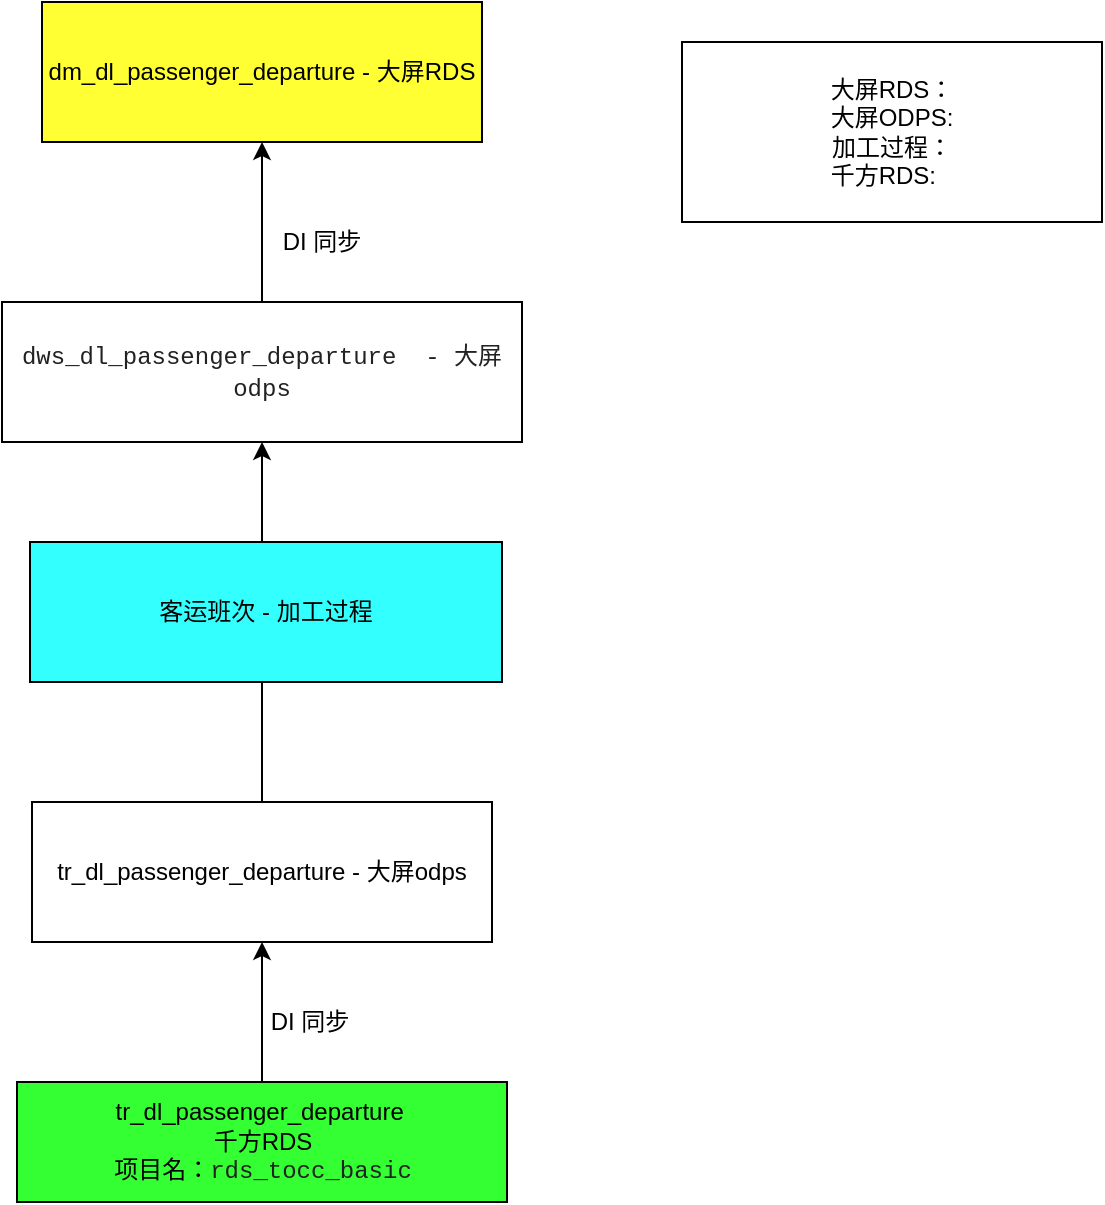 <mxfile version="13.8.1" type="github">
  <diagram id="C5RBs43oDa-KdzZeNtuy" name="Page-1">
    <mxGraphModel dx="1662" dy="794" grid="1" gridSize="10" guides="1" tooltips="1" connect="1" arrows="1" fold="1" page="1" pageScale="1" pageWidth="827" pageHeight="1169" math="0" shadow="0">
      <root>
        <mxCell id="WIyWlLk6GJQsqaUBKTNV-0" />
        <mxCell id="WIyWlLk6GJQsqaUBKTNV-1" parent="WIyWlLk6GJQsqaUBKTNV-0" />
        <mxCell id="UZsNs4SKX0UYaOykCDHB-0" value="dm_dl_passenger_departure - 大屏RDS" style="rounded=0;whiteSpace=wrap;html=1;fillColor=#FFFF33;" vertex="1" parent="WIyWlLk6GJQsqaUBKTNV-1">
          <mxGeometry x="250" y="140" width="220" height="70" as="geometry" />
        </mxCell>
        <mxCell id="UZsNs4SKX0UYaOykCDHB-2" style="edgeStyle=orthogonalEdgeStyle;rounded=0;orthogonalLoop=1;jettySize=auto;html=1;entryX=0.5;entryY=1;entryDx=0;entryDy=0;" edge="1" parent="WIyWlLk6GJQsqaUBKTNV-1" source="UZsNs4SKX0UYaOykCDHB-1" target="UZsNs4SKX0UYaOykCDHB-0">
          <mxGeometry relative="1" as="geometry" />
        </mxCell>
        <mxCell id="UZsNs4SKX0UYaOykCDHB-1" value="&lt;span style=&quot;color: rgb(34 , 34 , 34) ; font-family: &amp;#34;consolas&amp;#34; , &amp;#34;lucida console&amp;#34; , &amp;#34;courier new&amp;#34; , monospace ; text-align: left&quot;&gt;dws_dl_passenger_departure&amp;nbsp; - 大屏odps&lt;/span&gt;" style="rounded=0;whiteSpace=wrap;html=1;" vertex="1" parent="WIyWlLk6GJQsqaUBKTNV-1">
          <mxGeometry x="230" y="290" width="260" height="70" as="geometry" />
        </mxCell>
        <mxCell id="UZsNs4SKX0UYaOykCDHB-3" value="DI 同步" style="text;html=1;strokeColor=none;fillColor=none;align=center;verticalAlign=middle;whiteSpace=wrap;rounded=0;" vertex="1" parent="WIyWlLk6GJQsqaUBKTNV-1">
          <mxGeometry x="360" y="250" width="60" height="20" as="geometry" />
        </mxCell>
        <mxCell id="UZsNs4SKX0UYaOykCDHB-7" style="edgeStyle=orthogonalEdgeStyle;rounded=0;orthogonalLoop=1;jettySize=auto;html=1;entryX=0.5;entryY=1;entryDx=0;entryDy=0;" edge="1" parent="WIyWlLk6GJQsqaUBKTNV-1" source="UZsNs4SKX0UYaOykCDHB-5" target="UZsNs4SKX0UYaOykCDHB-1">
          <mxGeometry relative="1" as="geometry" />
        </mxCell>
        <mxCell id="UZsNs4SKX0UYaOykCDHB-5" value="tr_dl_passenger_departure - 大屏odps" style="rounded=0;whiteSpace=wrap;html=1;" vertex="1" parent="WIyWlLk6GJQsqaUBKTNV-1">
          <mxGeometry x="245" y="540" width="230" height="70" as="geometry" />
        </mxCell>
        <mxCell id="UZsNs4SKX0UYaOykCDHB-8" style="edgeStyle=orthogonalEdgeStyle;rounded=0;orthogonalLoop=1;jettySize=auto;html=1;entryX=0.5;entryY=1;entryDx=0;entryDy=0;" edge="1" parent="WIyWlLk6GJQsqaUBKTNV-1" source="UZsNs4SKX0UYaOykCDHB-6" target="UZsNs4SKX0UYaOykCDHB-5">
          <mxGeometry relative="1" as="geometry" />
        </mxCell>
        <mxCell id="UZsNs4SKX0UYaOykCDHB-6" value="tr_dl_passenger_departure&amp;nbsp;&lt;br&gt;千方RDS&lt;br&gt;项目名：&lt;span style=&quot;color: rgb(34 , 34 , 34) ; font-family: &amp;#34;consolas&amp;#34; , &amp;#34;lucida console&amp;#34; , &amp;#34;courier new&amp;#34; , monospace ; text-align: left&quot;&gt;rds_tocc_basic&lt;/span&gt;" style="rounded=0;whiteSpace=wrap;html=1;fillColor=#33FF33;" vertex="1" parent="WIyWlLk6GJQsqaUBKTNV-1">
          <mxGeometry x="237.5" y="680" width="245" height="60" as="geometry" />
        </mxCell>
        <mxCell id="UZsNs4SKX0UYaOykCDHB-9" value="DI 同步" style="text;html=1;strokeColor=none;fillColor=none;align=center;verticalAlign=middle;whiteSpace=wrap;rounded=0;" vertex="1" parent="WIyWlLk6GJQsqaUBKTNV-1">
          <mxGeometry x="354" y="640" width="60" height="20" as="geometry" />
        </mxCell>
        <mxCell id="UZsNs4SKX0UYaOykCDHB-10" value="客运班次 - 加工过程" style="rounded=0;whiteSpace=wrap;html=1;fillColor=#33FFFF;" vertex="1" parent="WIyWlLk6GJQsqaUBKTNV-1">
          <mxGeometry x="244" y="410" width="236" height="70" as="geometry" />
        </mxCell>
        <mxCell id="UZsNs4SKX0UYaOykCDHB-13" value="大屏RDS：&lt;br&gt;大屏ODPS:&lt;br&gt;加工过程：&lt;br&gt;&lt;div style=&quot;text-align: left&quot;&gt;&lt;span&gt;千方RDS:&lt;/span&gt;&lt;/div&gt;" style="rounded=0;whiteSpace=wrap;html=1;fillColor=#FFFFFF;" vertex="1" parent="WIyWlLk6GJQsqaUBKTNV-1">
          <mxGeometry x="570" y="160" width="210" height="90" as="geometry" />
        </mxCell>
      </root>
    </mxGraphModel>
  </diagram>
</mxfile>

